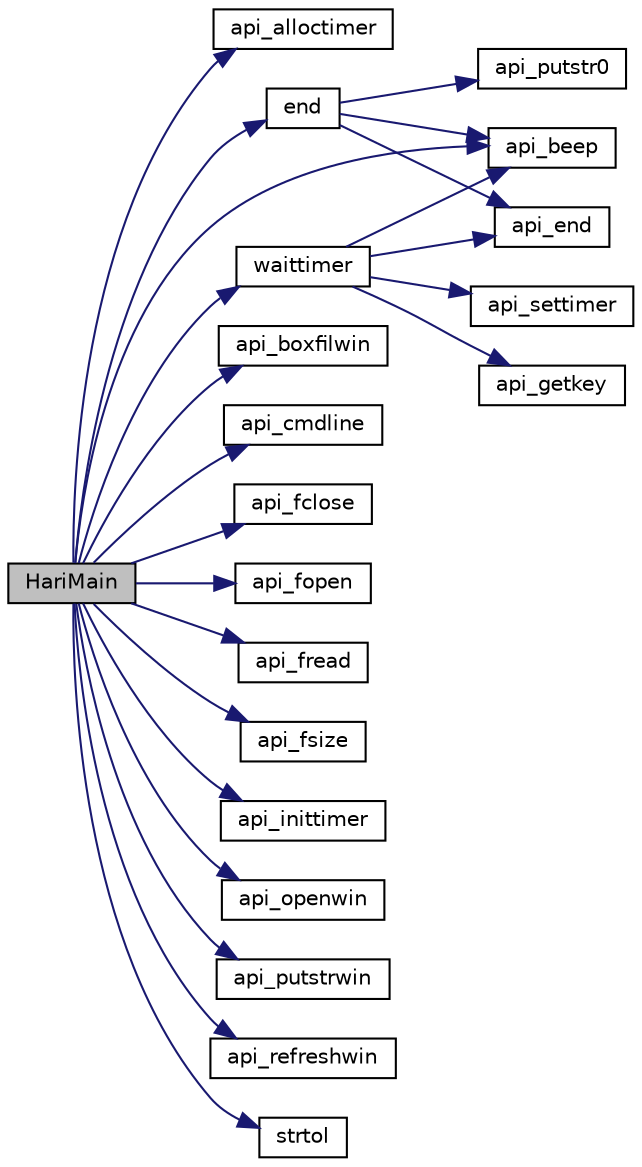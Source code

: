 digraph "HariMain"
{
 // LATEX_PDF_SIZE
  edge [fontname="Helvetica",fontsize="10",labelfontname="Helvetica",labelfontsize="10"];
  node [fontname="Helvetica",fontsize="10",shape=record];
  rankdir="LR";
  Node1 [label="HariMain",height=0.2,width=0.4,color="black", fillcolor="grey75", style="filled", fontcolor="black",tooltip=" "];
  Node1 -> Node2 [color="midnightblue",fontsize="10",style="solid",fontname="Helvetica"];
  Node2 [label="api_alloctimer",height=0.2,width=0.4,color="black", fillcolor="white", style="filled",URL="$apilib_8h.html#a7281fa22543ded51848051b846503a4a",tooltip="タイマを取得します"];
  Node1 -> Node3 [color="midnightblue",fontsize="10",style="solid",fontname="Helvetica"];
  Node3 [label="api_beep",height=0.2,width=0.4,color="black", fillcolor="white", style="filled",URL="$apilib_8h.html#a6720e7ce2a56bf3453a951bda7e1c8c5",tooltip="BEEPサウンドを使用して音を鳴らします QEMUにはBEEPサウンドエミュレーション機能はないことに注意してください PITクロックは1.19318[MHz]を前提としています"];
  Node1 -> Node4 [color="midnightblue",fontsize="10",style="solid",fontname="Helvetica"];
  Node4 [label="api_boxfilwin",height=0.2,width=0.4,color="black", fillcolor="white", style="filled",URL="$apilib_8h.html#aeb90139a38ff3dcdc979ba44ad1837b9",tooltip="指定ウインドウに四角形を描画する"];
  Node1 -> Node5 [color="midnightblue",fontsize="10",style="solid",fontname="Helvetica"];
  Node5 [label="api_cmdline",height=0.2,width=0.4,color="black", fillcolor="white", style="filled",URL="$apilib_8h.html#ac8bc75d7141e66f2637c025f84047776",tooltip="コマンドラインの取得を行います"];
  Node1 -> Node6 [color="midnightblue",fontsize="10",style="solid",fontname="Helvetica"];
  Node6 [label="api_fclose",height=0.2,width=0.4,color="black", fillcolor="white", style="filled",URL="$apilib_8h.html#a18d60de48f71d49a1a27e773efedbd02",tooltip="ファイルをクローズします"];
  Node1 -> Node7 [color="midnightblue",fontsize="10",style="solid",fontname="Helvetica"];
  Node7 [label="api_fopen",height=0.2,width=0.4,color="black", fillcolor="white", style="filled",URL="$apilib_8h.html#a155758bfd8c2b64c8e6d765143be6c84",tooltip="ファイルをオープンします"];
  Node1 -> Node8 [color="midnightblue",fontsize="10",style="solid",fontname="Helvetica"];
  Node8 [label="api_fread",height=0.2,width=0.4,color="black", fillcolor="white", style="filled",URL="$apilib_8h.html#a7d1641cc295ecdcb06e69af9391a6b85",tooltip="ファイルを読み込みます"];
  Node1 -> Node9 [color="midnightblue",fontsize="10",style="solid",fontname="Helvetica"];
  Node9 [label="api_fsize",height=0.2,width=0.4,color="black", fillcolor="white", style="filled",URL="$apilib_8h.html#ad3b6b9b3cca8d46f06862b8cd7820ed2",tooltip="ファイルサイズを取得します"];
  Node1 -> Node10 [color="midnightblue",fontsize="10",style="solid",fontname="Helvetica"];
  Node10 [label="api_inittimer",height=0.2,width=0.4,color="black", fillcolor="white", style="filled",URL="$apilib_8h.html#ad3724dfdc6e74ecd81e767d46f83ea95",tooltip="タイマの送信データ設定を行います タイムアウト時に送信データを送信します"];
  Node1 -> Node11 [color="midnightblue",fontsize="10",style="solid",fontname="Helvetica"];
  Node11 [label="api_openwin",height=0.2,width=0.4,color="black", fillcolor="white", style="filled",URL="$apilib_8h.html#afdd7af308e25e9174f9a5d8544a5874a",tooltip="ウインドウを生成する"];
  Node1 -> Node12 [color="midnightblue",fontsize="10",style="solid",fontname="Helvetica"];
  Node12 [label="api_putstrwin",height=0.2,width=0.4,color="black", fillcolor="white", style="filled",URL="$apilib_8h.html#a0f22d2c11b8765707b2f30f188eb659c",tooltip="指定ウインドウに文字列を表示する"];
  Node1 -> Node13 [color="midnightblue",fontsize="10",style="solid",fontname="Helvetica"];
  Node13 [label="api_refreshwin",height=0.2,width=0.4,color="black", fillcolor="white", style="filled",URL="$apilib_8h.html#a18d54e0d52c16733738a357e44c4e22c",tooltip="ウインドウのリフレッシュを行う オートリフレッシュ無効時にはこの関数でマニュアルリフレッシュを行ってください オートリフレッシュ無効化の方法はウインドウIDをインクリメントしてください"];
  Node1 -> Node14 [color="midnightblue",fontsize="10",style="solid",fontname="Helvetica"];
  Node14 [label="end",height=0.2,width=0.4,color="black", fillcolor="white", style="filled",URL="$mmlplay_8c.html#a0834e80e6e6a203821e54e48a1ddeeff",tooltip=" "];
  Node14 -> Node3 [color="midnightblue",fontsize="10",style="solid",fontname="Helvetica"];
  Node14 -> Node15 [color="midnightblue",fontsize="10",style="solid",fontname="Helvetica"];
  Node15 [label="api_end",height=0.2,width=0.4,color="black", fillcolor="white", style="filled",URL="$apilib_8h.html#ad75f3bbaa1d5c628c07566f9eba2dba3",tooltip="終了API"];
  Node14 -> Node16 [color="midnightblue",fontsize="10",style="solid",fontname="Helvetica"];
  Node16 [label="api_putstr0",height=0.2,width=0.4,color="black", fillcolor="white", style="filled",URL="$apilib_8h.html#af73b71034391b78e6e7973d201eca509",tooltip="文字列表示する"];
  Node1 -> Node17 [color="midnightblue",fontsize="10",style="solid",fontname="Helvetica"];
  Node17 [label="strtol",height=0.2,width=0.4,color="black", fillcolor="white", style="filled",URL="$mmlplay_8c.html#a7418ba78f60266251451ba514438fb26",tooltip=" "];
  Node1 -> Node18 [color="midnightblue",fontsize="10",style="solid",fontname="Helvetica"];
  Node18 [label="waittimer",height=0.2,width=0.4,color="black", fillcolor="white", style="filled",URL="$mmlplay_8c.html#a1038afdfce1ca1b4e8a53320ea1a0d25",tooltip=" "];
  Node18 -> Node3 [color="midnightblue",fontsize="10",style="solid",fontname="Helvetica"];
  Node18 -> Node15 [color="midnightblue",fontsize="10",style="solid",fontname="Helvetica"];
  Node18 -> Node19 [color="midnightblue",fontsize="10",style="solid",fontname="Helvetica"];
  Node19 [label="api_getkey",height=0.2,width=0.4,color="black", fillcolor="white", style="filled",URL="$apilib_8h.html#a3140d6ff11e61bca4fb683b070bfd836",tooltip="キー入力を受け付けます"];
  Node18 -> Node20 [color="midnightblue",fontsize="10",style="solid",fontname="Helvetica"];
  Node20 [label="api_settimer",height=0.2,width=0.4,color="black", fillcolor="white", style="filled",URL="$apilib_8h.html#adad7e0777138ab2d73e913e837823576",tooltip="タイマの発火時間を設定します"];
}
